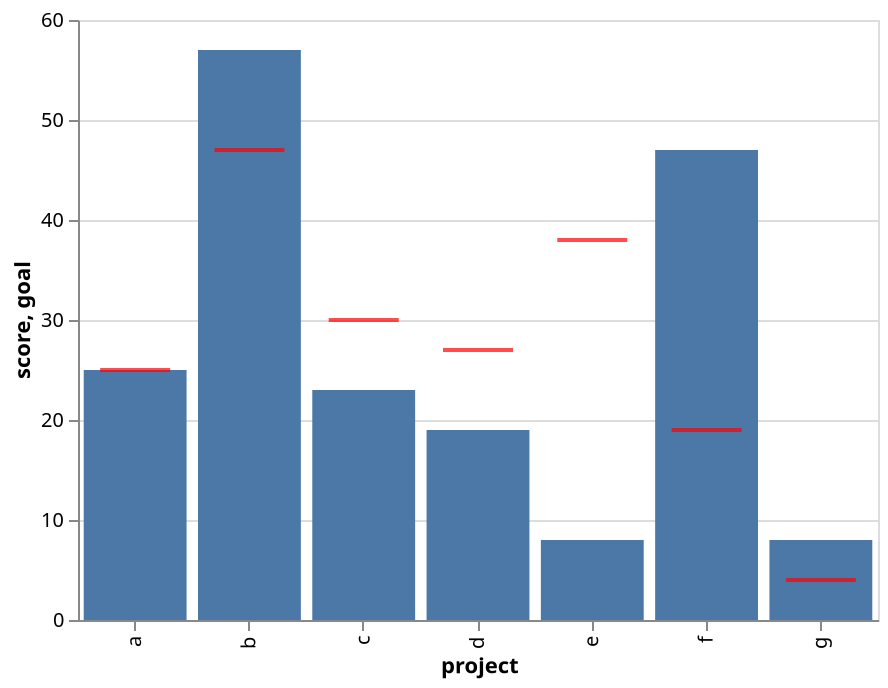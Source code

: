 {"config": {"scale": {"rangeStep": 40}, "tick": {"bandSize": 35, "thickness": 2}, "view": {"height": 300, "width": 400}}, "layer": [{"encoding": {"y": {"title": "score", "field": "properties.score", "type": "quantitative"}, "x": {"title": "project", "field": "properties.project", "type": "nominal"}}, "mark": "bar"}, {"encoding": {"y": {"title": "goal", "field": "properties.goal", "type": "quantitative"}, "x": {"title": "project", "field": "properties.project", "type": "nominal"}}, "mark": {"color": "red", "type": "tick"}}], "data": {"values": {"features": [{"properties": {"project": "a", "score": 25, "goal": 25}, "geometry": {"coordinates": [125.6, 10.1], "type": "Point"}, "type": "Feature"}, {"properties": {"project": "b", "score": 57, "goal": 47}, "geometry": {"coordinates": [125.6, 10.1], "type": "Point"}, "type": "Feature"}, {"properties": {"project": "c", "score": 23, "goal": 30}, "geometry": {"coordinates": [125.6, 10.1], "type": "Point"}, "type": "Feature"}, {"properties": {"project": "d", "score": 19, "goal": 27}, "geometry": {"coordinates": [125.6, 10.1], "type": "Point"}, "type": "Feature"}, {"properties": {"project": "e", "score": 8, "goal": 38}, "geometry": {"coordinates": [125.6, 10.1], "type": "Point"}, "type": "Feature"}, {"properties": {"project": "f", "score": 47, "goal": 19}, "geometry": {"coordinates": [125.6, 10.1], "type": "Point"}, "type": "Feature"}, {"properties": {"project": "g", "score": 8, "goal": 4}, "geometry": {"coordinates": [125.6, 10.1], "type": "Point"}, "type": "Feature"}], "type": "FeatureCollection"}, "format": {"type": "json", "property": "features"}}, "$schema": "https://vega.github.io/schema/vega-lite/v2.4.1.json"}